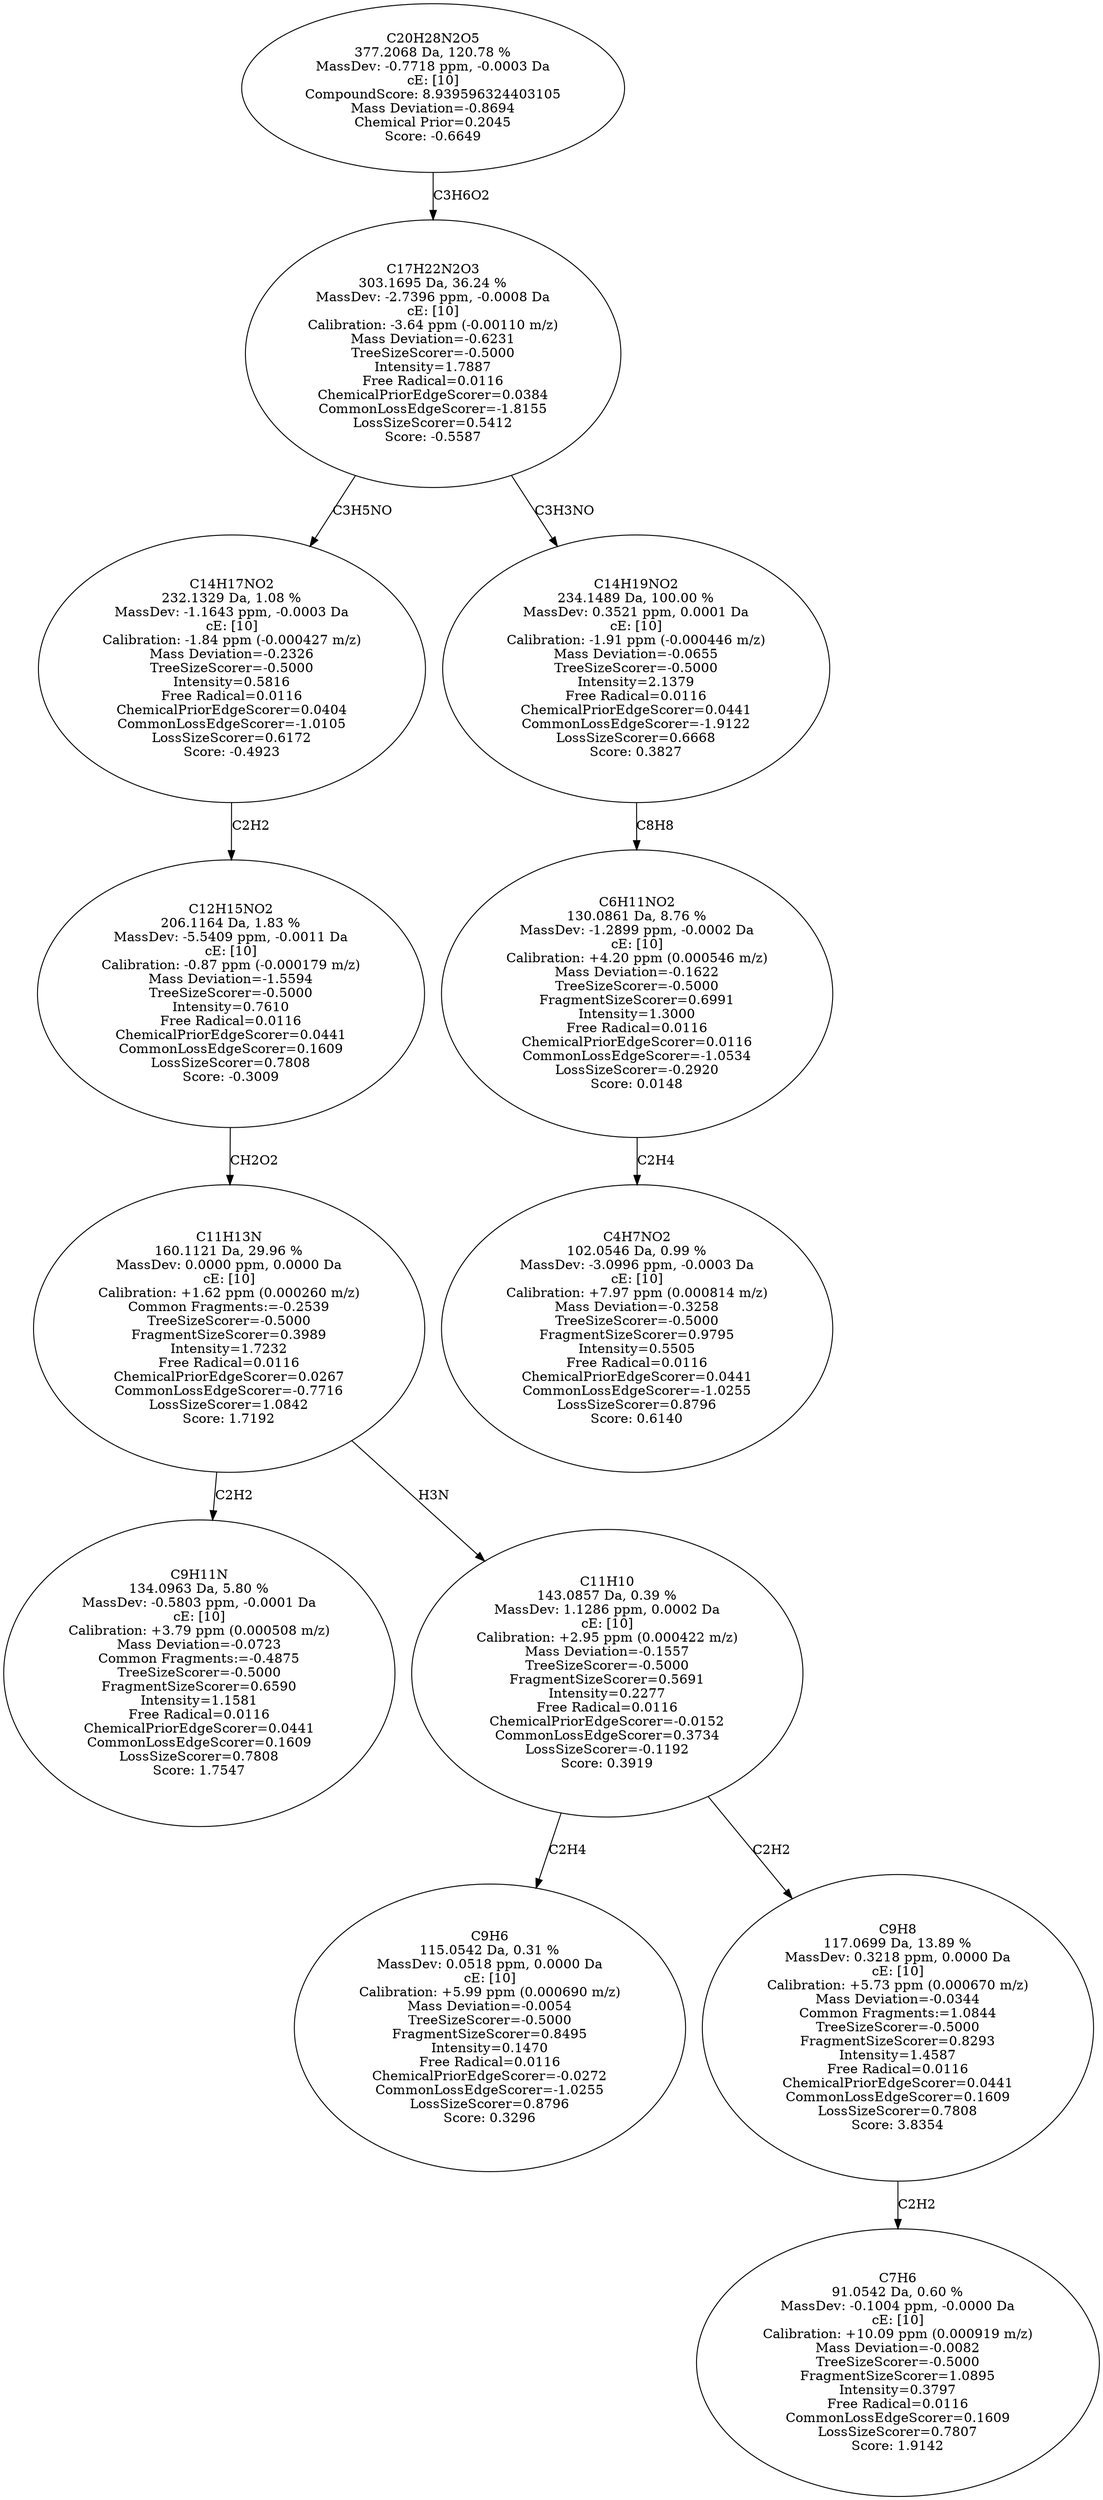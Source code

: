 strict digraph {
v1 [label="C9H11N\n134.0963 Da, 5.80 %\nMassDev: -0.5803 ppm, -0.0001 Da\ncE: [10]\nCalibration: +3.79 ppm (0.000508 m/z)\nMass Deviation=-0.0723\nCommon Fragments:=-0.4875\nTreeSizeScorer=-0.5000\nFragmentSizeScorer=0.6590\nIntensity=1.1581\nFree Radical=0.0116\nChemicalPriorEdgeScorer=0.0441\nCommonLossEdgeScorer=0.1609\nLossSizeScorer=0.7808\nScore: 1.7547"];
v2 [label="C9H6\n115.0542 Da, 0.31 %\nMassDev: 0.0518 ppm, 0.0000 Da\ncE: [10]\nCalibration: +5.99 ppm (0.000690 m/z)\nMass Deviation=-0.0054\nTreeSizeScorer=-0.5000\nFragmentSizeScorer=0.8495\nIntensity=0.1470\nFree Radical=0.0116\nChemicalPriorEdgeScorer=-0.0272\nCommonLossEdgeScorer=-1.0255\nLossSizeScorer=0.8796\nScore: 0.3296"];
v3 [label="C7H6\n91.0542 Da, 0.60 %\nMassDev: -0.1004 ppm, -0.0000 Da\ncE: [10]\nCalibration: +10.09 ppm (0.000919 m/z)\nMass Deviation=-0.0082\nTreeSizeScorer=-0.5000\nFragmentSizeScorer=1.0895\nIntensity=0.3797\nFree Radical=0.0116\nCommonLossEdgeScorer=0.1609\nLossSizeScorer=0.7807\nScore: 1.9142"];
v4 [label="C9H8\n117.0699 Da, 13.89 %\nMassDev: 0.3218 ppm, 0.0000 Da\ncE: [10]\nCalibration: +5.73 ppm (0.000670 m/z)\nMass Deviation=-0.0344\nCommon Fragments:=1.0844\nTreeSizeScorer=-0.5000\nFragmentSizeScorer=0.8293\nIntensity=1.4587\nFree Radical=0.0116\nChemicalPriorEdgeScorer=0.0441\nCommonLossEdgeScorer=0.1609\nLossSizeScorer=0.7808\nScore: 3.8354"];
v5 [label="C11H10\n143.0857 Da, 0.39 %\nMassDev: 1.1286 ppm, 0.0002 Da\ncE: [10]\nCalibration: +2.95 ppm (0.000422 m/z)\nMass Deviation=-0.1557\nTreeSizeScorer=-0.5000\nFragmentSizeScorer=0.5691\nIntensity=0.2277\nFree Radical=0.0116\nChemicalPriorEdgeScorer=-0.0152\nCommonLossEdgeScorer=0.3734\nLossSizeScorer=-0.1192\nScore: 0.3919"];
v6 [label="C11H13N\n160.1121 Da, 29.96 %\nMassDev: 0.0000 ppm, 0.0000 Da\ncE: [10]\nCalibration: +1.62 ppm (0.000260 m/z)\nCommon Fragments:=-0.2539\nTreeSizeScorer=-0.5000\nFragmentSizeScorer=0.3989\nIntensity=1.7232\nFree Radical=0.0116\nChemicalPriorEdgeScorer=0.0267\nCommonLossEdgeScorer=-0.7716\nLossSizeScorer=1.0842\nScore: 1.7192"];
v7 [label="C12H15NO2\n206.1164 Da, 1.83 %\nMassDev: -5.5409 ppm, -0.0011 Da\ncE: [10]\nCalibration: -0.87 ppm (-0.000179 m/z)\nMass Deviation=-1.5594\nTreeSizeScorer=-0.5000\nIntensity=0.7610\nFree Radical=0.0116\nChemicalPriorEdgeScorer=0.0441\nCommonLossEdgeScorer=0.1609\nLossSizeScorer=0.7808\nScore: -0.3009"];
v8 [label="C14H17NO2\n232.1329 Da, 1.08 %\nMassDev: -1.1643 ppm, -0.0003 Da\ncE: [10]\nCalibration: -1.84 ppm (-0.000427 m/z)\nMass Deviation=-0.2326\nTreeSizeScorer=-0.5000\nIntensity=0.5816\nFree Radical=0.0116\nChemicalPriorEdgeScorer=0.0404\nCommonLossEdgeScorer=-1.0105\nLossSizeScorer=0.6172\nScore: -0.4923"];
v9 [label="C4H7NO2\n102.0546 Da, 0.99 %\nMassDev: -3.0996 ppm, -0.0003 Da\ncE: [10]\nCalibration: +7.97 ppm (0.000814 m/z)\nMass Deviation=-0.3258\nTreeSizeScorer=-0.5000\nFragmentSizeScorer=0.9795\nIntensity=0.5505\nFree Radical=0.0116\nChemicalPriorEdgeScorer=0.0441\nCommonLossEdgeScorer=-1.0255\nLossSizeScorer=0.8796\nScore: 0.6140"];
v10 [label="C6H11NO2\n130.0861 Da, 8.76 %\nMassDev: -1.2899 ppm, -0.0002 Da\ncE: [10]\nCalibration: +4.20 ppm (0.000546 m/z)\nMass Deviation=-0.1622\nTreeSizeScorer=-0.5000\nFragmentSizeScorer=0.6991\nIntensity=1.3000\nFree Radical=0.0116\nChemicalPriorEdgeScorer=0.0116\nCommonLossEdgeScorer=-1.0534\nLossSizeScorer=-0.2920\nScore: 0.0148"];
v11 [label="C14H19NO2\n234.1489 Da, 100.00 %\nMassDev: 0.3521 ppm, 0.0001 Da\ncE: [10]\nCalibration: -1.91 ppm (-0.000446 m/z)\nMass Deviation=-0.0655\nTreeSizeScorer=-0.5000\nIntensity=2.1379\nFree Radical=0.0116\nChemicalPriorEdgeScorer=0.0441\nCommonLossEdgeScorer=-1.9122\nLossSizeScorer=0.6668\nScore: 0.3827"];
v12 [label="C17H22N2O3\n303.1695 Da, 36.24 %\nMassDev: -2.7396 ppm, -0.0008 Da\ncE: [10]\nCalibration: -3.64 ppm (-0.00110 m/z)\nMass Deviation=-0.6231\nTreeSizeScorer=-0.5000\nIntensity=1.7887\nFree Radical=0.0116\nChemicalPriorEdgeScorer=0.0384\nCommonLossEdgeScorer=-1.8155\nLossSizeScorer=0.5412\nScore: -0.5587"];
v13 [label="C20H28N2O5\n377.2068 Da, 120.78 %\nMassDev: -0.7718 ppm, -0.0003 Da\ncE: [10]\nCompoundScore: 8.939596324403105\nMass Deviation=-0.8694\nChemical Prior=0.2045\nScore: -0.6649"];
v6 -> v1 [label="C2H2"];
v5 -> v2 [label="C2H4"];
v4 -> v3 [label="C2H2"];
v5 -> v4 [label="C2H2"];
v6 -> v5 [label="H3N"];
v7 -> v6 [label="CH2O2"];
v8 -> v7 [label="C2H2"];
v12 -> v8 [label="C3H5NO"];
v10 -> v9 [label="C2H4"];
v11 -> v10 [label="C8H8"];
v12 -> v11 [label="C3H3NO"];
v13 -> v12 [label="C3H6O2"];
}